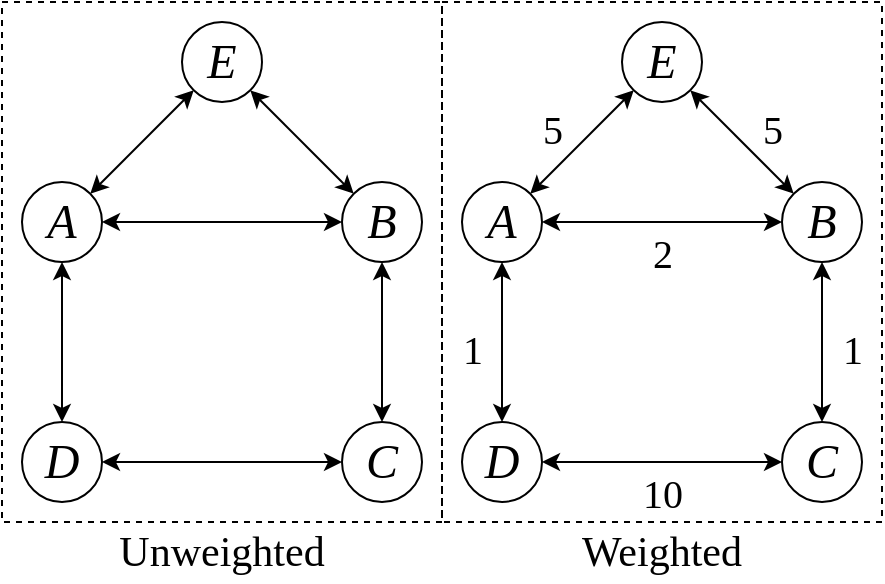 <mxfile version="23.1.5" type="device">
  <diagram name="Page-1" id="l3FqWto5SjVoTRR3Hqzl">
    <mxGraphModel dx="939" dy="581" grid="1" gridSize="10" guides="1" tooltips="1" connect="1" arrows="1" fold="1" page="1" pageScale="1" pageWidth="850" pageHeight="1100" math="0" shadow="0">
      <root>
        <mxCell id="0" />
        <mxCell id="1" parent="0" />
        <mxCell id="lvT7ikwLLdnTpG5D7cS--35" value="" style="rounded=0;whiteSpace=wrap;html=1;fillColor=none;dashed=1;strokeWidth=1;" vertex="1" parent="1">
          <mxGeometry x="200" y="270" width="220" height="260" as="geometry" />
        </mxCell>
        <mxCell id="lvT7ikwLLdnTpG5D7cS--36" value="" style="rounded=0;whiteSpace=wrap;html=1;fillColor=none;dashed=1;strokeWidth=1;" vertex="1" parent="1">
          <mxGeometry x="420" y="270" width="220" height="260" as="geometry" />
        </mxCell>
        <mxCell id="lvT7ikwLLdnTpG5D7cS--1" value="E" style="ellipse;whiteSpace=wrap;html=1;aspect=fixed;fontFamily=Times New Roman;fontSize=24;fontStyle=2" vertex="1" parent="1">
          <mxGeometry x="510" y="280" width="40" height="40" as="geometry" />
        </mxCell>
        <mxCell id="lvT7ikwLLdnTpG5D7cS--2" value="A" style="ellipse;whiteSpace=wrap;html=1;aspect=fixed;fontFamily=Times New Roman;fontSize=24;fontStyle=2" vertex="1" parent="1">
          <mxGeometry x="430" y="360" width="40" height="40" as="geometry" />
        </mxCell>
        <mxCell id="lvT7ikwLLdnTpG5D7cS--3" value="B" style="ellipse;whiteSpace=wrap;html=1;aspect=fixed;fontFamily=Times New Roman;fontSize=24;fontStyle=2" vertex="1" parent="1">
          <mxGeometry x="590" y="360" width="40" height="40" as="geometry" />
        </mxCell>
        <mxCell id="lvT7ikwLLdnTpG5D7cS--4" value="D" style="ellipse;whiteSpace=wrap;html=1;aspect=fixed;fontFamily=Times New Roman;fontSize=24;fontStyle=2" vertex="1" parent="1">
          <mxGeometry x="430" y="480" width="40" height="40" as="geometry" />
        </mxCell>
        <mxCell id="lvT7ikwLLdnTpG5D7cS--5" value="C" style="ellipse;whiteSpace=wrap;html=1;aspect=fixed;fontFamily=Times New Roman;fontSize=24;fontStyle=2" vertex="1" parent="1">
          <mxGeometry x="590" y="480" width="40" height="40" as="geometry" />
        </mxCell>
        <mxCell id="lvT7ikwLLdnTpG5D7cS--6" value="" style="endArrow=classic;startArrow=classic;html=1;rounded=0;exitX=1;exitY=0.5;exitDx=0;exitDy=0;fontFamily=Times New Roman;fontSize=24;" edge="1" parent="1" source="lvT7ikwLLdnTpG5D7cS--4" target="lvT7ikwLLdnTpG5D7cS--5">
          <mxGeometry width="50" height="50" relative="1" as="geometry">
            <mxPoint x="630" y="460" as="sourcePoint" />
            <mxPoint x="680" y="410" as="targetPoint" />
          </mxGeometry>
        </mxCell>
        <mxCell id="lvT7ikwLLdnTpG5D7cS--7" value="" style="endArrow=classic;startArrow=classic;html=1;rounded=0;exitX=0.5;exitY=0;exitDx=0;exitDy=0;entryX=0.5;entryY=1;entryDx=0;entryDy=0;fontFamily=Times New Roman;fontSize=24;" edge="1" parent="1" source="lvT7ikwLLdnTpG5D7cS--4" target="lvT7ikwLLdnTpG5D7cS--2">
          <mxGeometry width="50" height="50" relative="1" as="geometry">
            <mxPoint x="480" y="400" as="sourcePoint" />
            <mxPoint x="600" y="400" as="targetPoint" />
          </mxGeometry>
        </mxCell>
        <mxCell id="lvT7ikwLLdnTpG5D7cS--8" value="" style="endArrow=classic;startArrow=classic;html=1;rounded=0;exitX=0.5;exitY=0;exitDx=0;exitDy=0;entryX=0.5;entryY=1;entryDx=0;entryDy=0;fontFamily=Times New Roman;fontSize=24;" edge="1" parent="1" source="lvT7ikwLLdnTpG5D7cS--5" target="lvT7ikwLLdnTpG5D7cS--3">
          <mxGeometry width="50" height="50" relative="1" as="geometry">
            <mxPoint x="600" y="470" as="sourcePoint" />
            <mxPoint x="600" y="390" as="targetPoint" />
          </mxGeometry>
        </mxCell>
        <mxCell id="lvT7ikwLLdnTpG5D7cS--9" value="" style="endArrow=classic;startArrow=classic;html=1;rounded=0;entryX=0;entryY=1;entryDx=0;entryDy=0;fontFamily=Times New Roman;fontSize=24;" edge="1" parent="1" source="lvT7ikwLLdnTpG5D7cS--2" target="lvT7ikwLLdnTpG5D7cS--1">
          <mxGeometry width="50" height="50" relative="1" as="geometry">
            <mxPoint x="520" y="430" as="sourcePoint" />
            <mxPoint x="520" y="350" as="targetPoint" />
          </mxGeometry>
        </mxCell>
        <mxCell id="lvT7ikwLLdnTpG5D7cS--10" value="" style="endArrow=classic;startArrow=classic;html=1;rounded=0;entryX=1;entryY=1;entryDx=0;entryDy=0;exitX=0;exitY=0;exitDx=0;exitDy=0;fontFamily=Times New Roman;fontSize=24;" edge="1" parent="1" source="lvT7ikwLLdnTpG5D7cS--3" target="lvT7ikwLLdnTpG5D7cS--1">
          <mxGeometry width="50" height="50" relative="1" as="geometry">
            <mxPoint x="474" y="376" as="sourcePoint" />
            <mxPoint x="526" y="324" as="targetPoint" />
          </mxGeometry>
        </mxCell>
        <mxCell id="lvT7ikwLLdnTpG5D7cS--11" value="" style="endArrow=classic;startArrow=classic;html=1;rounded=0;entryX=1;entryY=0.5;entryDx=0;entryDy=0;exitX=0;exitY=0.5;exitDx=0;exitDy=0;fontFamily=Times New Roman;fontSize=24;" edge="1" parent="1" source="lvT7ikwLLdnTpG5D7cS--3" target="lvT7ikwLLdnTpG5D7cS--2">
          <mxGeometry width="50" height="50" relative="1" as="geometry">
            <mxPoint x="560" y="390" as="sourcePoint" />
            <mxPoint x="554" y="324" as="targetPoint" />
          </mxGeometry>
        </mxCell>
        <mxCell id="lvT7ikwLLdnTpG5D7cS--12" value="5" style="text;html=1;align=center;verticalAlign=middle;resizable=0;points=[];autosize=1;strokeColor=none;fillColor=none;fontFamily=Times New Roman;fontSize=20;fontStyle=0" vertex="1" parent="1">
          <mxGeometry x="460" y="313" width="30" height="40" as="geometry" />
        </mxCell>
        <mxCell id="lvT7ikwLLdnTpG5D7cS--13" value="5" style="text;html=1;align=center;verticalAlign=middle;resizable=0;points=[];autosize=1;strokeColor=none;fillColor=none;fontFamily=Times New Roman;fontSize=20;fontStyle=0" vertex="1" parent="1">
          <mxGeometry x="570" y="313" width="30" height="40" as="geometry" />
        </mxCell>
        <mxCell id="lvT7ikwLLdnTpG5D7cS--14" value="1" style="text;html=1;align=center;verticalAlign=middle;resizable=0;points=[];autosize=1;strokeColor=none;fillColor=none;fontFamily=Times New Roman;fontSize=20;fontStyle=0" vertex="1" parent="1">
          <mxGeometry x="610" y="423" width="30" height="40" as="geometry" />
        </mxCell>
        <mxCell id="lvT7ikwLLdnTpG5D7cS--15" value="1" style="text;html=1;align=center;verticalAlign=middle;resizable=0;points=[];autosize=1;strokeColor=none;fillColor=none;fontFamily=Times New Roman;fontSize=20;fontStyle=0" vertex="1" parent="1">
          <mxGeometry x="420" y="423" width="30" height="40" as="geometry" />
        </mxCell>
        <mxCell id="lvT7ikwLLdnTpG5D7cS--16" value="10" style="text;html=1;align=center;verticalAlign=middle;resizable=0;points=[];autosize=1;strokeColor=none;fillColor=none;fontFamily=Times New Roman;fontSize=20;fontStyle=0" vertex="1" parent="1">
          <mxGeometry x="510" y="495" width="40" height="40" as="geometry" />
        </mxCell>
        <mxCell id="lvT7ikwLLdnTpG5D7cS--17" value="2" style="text;html=1;align=center;verticalAlign=middle;resizable=0;points=[];autosize=1;strokeColor=none;fillColor=none;fontFamily=Times New Roman;fontSize=20;fontStyle=0" vertex="1" parent="1">
          <mxGeometry x="515" y="375" width="30" height="40" as="geometry" />
        </mxCell>
        <mxCell id="lvT7ikwLLdnTpG5D7cS--18" value="E" style="ellipse;whiteSpace=wrap;html=1;aspect=fixed;fontFamily=Times New Roman;fontSize=24;fontStyle=2" vertex="1" parent="1">
          <mxGeometry x="290" y="280" width="40" height="40" as="geometry" />
        </mxCell>
        <mxCell id="lvT7ikwLLdnTpG5D7cS--19" value="A" style="ellipse;whiteSpace=wrap;html=1;aspect=fixed;fontFamily=Times New Roman;fontSize=24;fontStyle=2" vertex="1" parent="1">
          <mxGeometry x="210" y="360" width="40" height="40" as="geometry" />
        </mxCell>
        <mxCell id="lvT7ikwLLdnTpG5D7cS--20" value="B" style="ellipse;whiteSpace=wrap;html=1;aspect=fixed;fontFamily=Times New Roman;fontSize=24;fontStyle=2" vertex="1" parent="1">
          <mxGeometry x="370" y="360" width="40" height="40" as="geometry" />
        </mxCell>
        <mxCell id="lvT7ikwLLdnTpG5D7cS--21" value="D" style="ellipse;whiteSpace=wrap;html=1;aspect=fixed;fontFamily=Times New Roman;fontSize=24;fontStyle=2" vertex="1" parent="1">
          <mxGeometry x="210" y="480" width="40" height="40" as="geometry" />
        </mxCell>
        <mxCell id="lvT7ikwLLdnTpG5D7cS--22" value="C" style="ellipse;whiteSpace=wrap;html=1;aspect=fixed;fontFamily=Times New Roman;fontSize=24;fontStyle=2" vertex="1" parent="1">
          <mxGeometry x="370" y="480" width="40" height="40" as="geometry" />
        </mxCell>
        <mxCell id="lvT7ikwLLdnTpG5D7cS--23" value="" style="endArrow=classic;startArrow=classic;html=1;rounded=0;exitX=1;exitY=0.5;exitDx=0;exitDy=0;fontFamily=Times New Roman;fontSize=24;" edge="1" parent="1" source="lvT7ikwLLdnTpG5D7cS--21" target="lvT7ikwLLdnTpG5D7cS--22">
          <mxGeometry width="50" height="50" relative="1" as="geometry">
            <mxPoint x="410" y="460" as="sourcePoint" />
            <mxPoint x="460" y="410" as="targetPoint" />
          </mxGeometry>
        </mxCell>
        <mxCell id="lvT7ikwLLdnTpG5D7cS--24" value="" style="endArrow=classic;startArrow=classic;html=1;rounded=0;exitX=0.5;exitY=0;exitDx=0;exitDy=0;entryX=0.5;entryY=1;entryDx=0;entryDy=0;fontFamily=Times New Roman;fontSize=24;" edge="1" parent="1" source="lvT7ikwLLdnTpG5D7cS--21" target="lvT7ikwLLdnTpG5D7cS--19">
          <mxGeometry width="50" height="50" relative="1" as="geometry">
            <mxPoint x="260" y="400" as="sourcePoint" />
            <mxPoint x="380" y="400" as="targetPoint" />
          </mxGeometry>
        </mxCell>
        <mxCell id="lvT7ikwLLdnTpG5D7cS--25" value="" style="endArrow=classic;startArrow=classic;html=1;rounded=0;exitX=0.5;exitY=0;exitDx=0;exitDy=0;entryX=0.5;entryY=1;entryDx=0;entryDy=0;fontFamily=Times New Roman;fontSize=24;" edge="1" parent="1" source="lvT7ikwLLdnTpG5D7cS--22" target="lvT7ikwLLdnTpG5D7cS--20">
          <mxGeometry width="50" height="50" relative="1" as="geometry">
            <mxPoint x="380" y="470" as="sourcePoint" />
            <mxPoint x="380" y="390" as="targetPoint" />
          </mxGeometry>
        </mxCell>
        <mxCell id="lvT7ikwLLdnTpG5D7cS--26" value="" style="endArrow=classic;startArrow=classic;html=1;rounded=0;entryX=0;entryY=1;entryDx=0;entryDy=0;fontFamily=Times New Roman;fontSize=24;" edge="1" parent="1" source="lvT7ikwLLdnTpG5D7cS--19" target="lvT7ikwLLdnTpG5D7cS--18">
          <mxGeometry width="50" height="50" relative="1" as="geometry">
            <mxPoint x="300" y="430" as="sourcePoint" />
            <mxPoint x="300" y="350" as="targetPoint" />
          </mxGeometry>
        </mxCell>
        <mxCell id="lvT7ikwLLdnTpG5D7cS--27" value="" style="endArrow=classic;startArrow=classic;html=1;rounded=0;entryX=1;entryY=1;entryDx=0;entryDy=0;exitX=0;exitY=0;exitDx=0;exitDy=0;fontFamily=Times New Roman;fontSize=24;" edge="1" parent="1" source="lvT7ikwLLdnTpG5D7cS--20" target="lvT7ikwLLdnTpG5D7cS--18">
          <mxGeometry width="50" height="50" relative="1" as="geometry">
            <mxPoint x="254" y="376" as="sourcePoint" />
            <mxPoint x="306" y="324" as="targetPoint" />
          </mxGeometry>
        </mxCell>
        <mxCell id="lvT7ikwLLdnTpG5D7cS--28" value="" style="endArrow=classic;startArrow=classic;html=1;rounded=0;entryX=1;entryY=0.5;entryDx=0;entryDy=0;exitX=0;exitY=0.5;exitDx=0;exitDy=0;fontFamily=Times New Roman;fontSize=24;" edge="1" parent="1" source="lvT7ikwLLdnTpG5D7cS--20" target="lvT7ikwLLdnTpG5D7cS--19">
          <mxGeometry width="50" height="50" relative="1" as="geometry">
            <mxPoint x="340" y="390" as="sourcePoint" />
            <mxPoint x="334" y="324" as="targetPoint" />
          </mxGeometry>
        </mxCell>
        <mxCell id="lvT7ikwLLdnTpG5D7cS--38" value="Unweighted" style="text;html=1;align=center;verticalAlign=middle;whiteSpace=wrap;rounded=0;fontFamily=Times New Roman;fontSize=21;" vertex="1" parent="1">
          <mxGeometry x="280" y="530" width="60" height="30" as="geometry" />
        </mxCell>
        <mxCell id="lvT7ikwLLdnTpG5D7cS--39" value="Weighted" style="text;html=1;align=center;verticalAlign=middle;whiteSpace=wrap;rounded=0;fontFamily=Times New Roman;fontSize=21;" vertex="1" parent="1">
          <mxGeometry x="500" y="530" width="60" height="30" as="geometry" />
        </mxCell>
      </root>
    </mxGraphModel>
  </diagram>
</mxfile>
